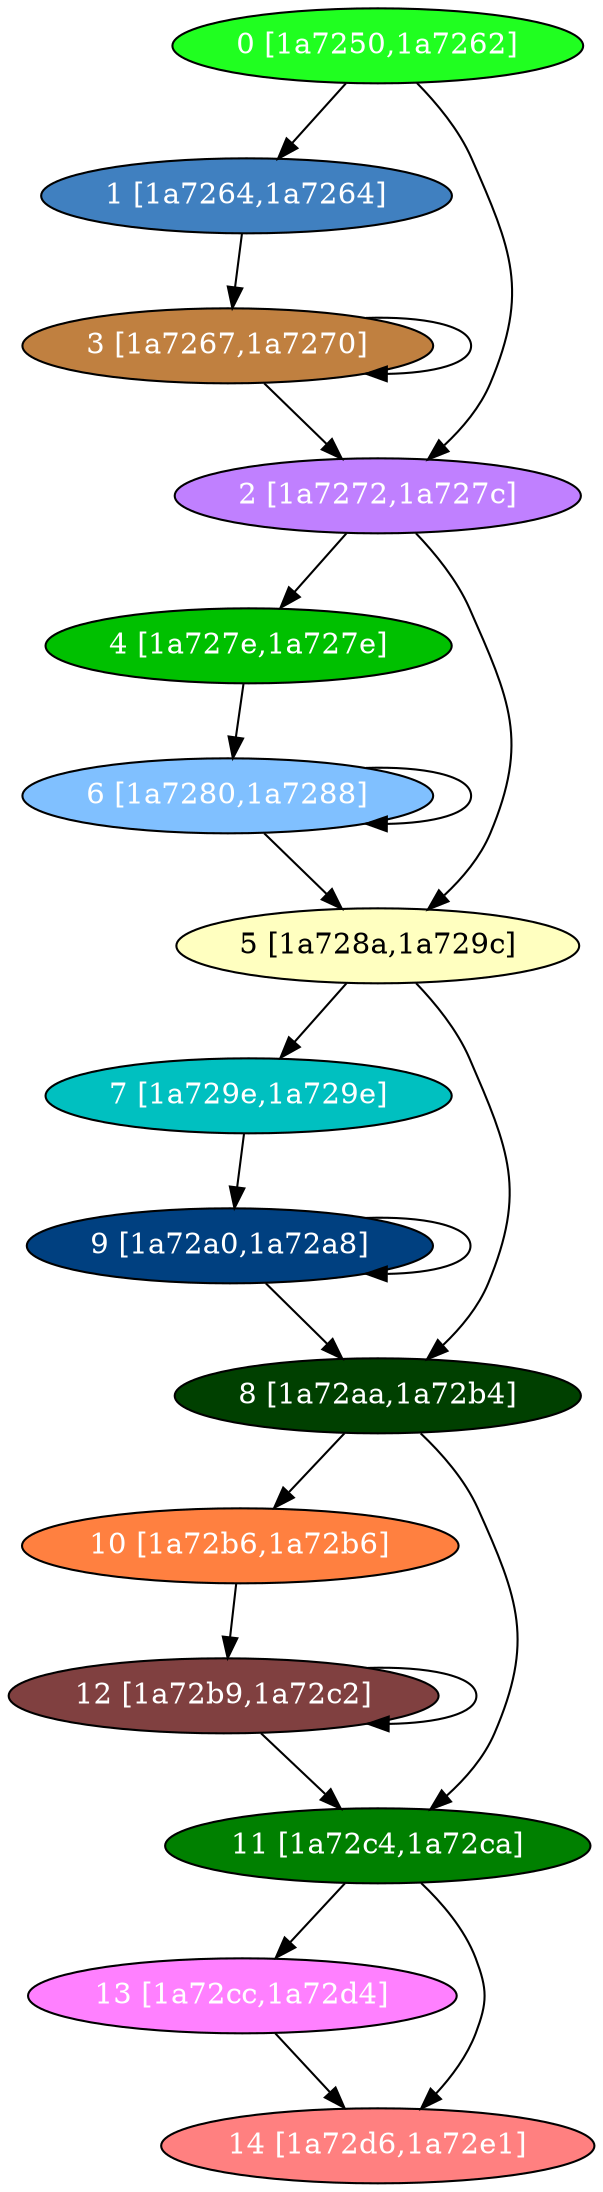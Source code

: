 diGraph libnss3{
	libnss3_0  [style=filled fillcolor="#20FF20" fontcolor="#ffffff" shape=oval label="0 [1a7250,1a7262]"]
	libnss3_1  [style=filled fillcolor="#4080C0" fontcolor="#ffffff" shape=oval label="1 [1a7264,1a7264]"]
	libnss3_2  [style=filled fillcolor="#C080FF" fontcolor="#ffffff" shape=oval label="2 [1a7272,1a727c]"]
	libnss3_3  [style=filled fillcolor="#C08040" fontcolor="#ffffff" shape=oval label="3 [1a7267,1a7270]"]
	libnss3_4  [style=filled fillcolor="#00C000" fontcolor="#ffffff" shape=oval label="4 [1a727e,1a727e]"]
	libnss3_5  [style=filled fillcolor="#FFFFC0" fontcolor="#000000" shape=oval label="5 [1a728a,1a729c]"]
	libnss3_6  [style=filled fillcolor="#80C0FF" fontcolor="#ffffff" shape=oval label="6 [1a7280,1a7288]"]
	libnss3_7  [style=filled fillcolor="#00C0C0" fontcolor="#ffffff" shape=oval label="7 [1a729e,1a729e]"]
	libnss3_8  [style=filled fillcolor="#004000" fontcolor="#ffffff" shape=oval label="8 [1a72aa,1a72b4]"]
	libnss3_9  [style=filled fillcolor="#004080" fontcolor="#ffffff" shape=oval label="9 [1a72a0,1a72a8]"]
	libnss3_a  [style=filled fillcolor="#FF8040" fontcolor="#ffffff" shape=oval label="10 [1a72b6,1a72b6]"]
	libnss3_b  [style=filled fillcolor="#008000" fontcolor="#ffffff" shape=oval label="11 [1a72c4,1a72ca]"]
	libnss3_c  [style=filled fillcolor="#804040" fontcolor="#ffffff" shape=oval label="12 [1a72b9,1a72c2]"]
	libnss3_d  [style=filled fillcolor="#FF80FF" fontcolor="#ffffff" shape=oval label="13 [1a72cc,1a72d4]"]
	libnss3_e  [style=filled fillcolor="#FF8080" fontcolor="#ffffff" shape=oval label="14 [1a72d6,1a72e1]"]

	libnss3_0 -> libnss3_1
	libnss3_0 -> libnss3_2
	libnss3_1 -> libnss3_3
	libnss3_2 -> libnss3_4
	libnss3_2 -> libnss3_5
	libnss3_3 -> libnss3_2
	libnss3_3 -> libnss3_3
	libnss3_4 -> libnss3_6
	libnss3_5 -> libnss3_7
	libnss3_5 -> libnss3_8
	libnss3_6 -> libnss3_5
	libnss3_6 -> libnss3_6
	libnss3_7 -> libnss3_9
	libnss3_8 -> libnss3_a
	libnss3_8 -> libnss3_b
	libnss3_9 -> libnss3_8
	libnss3_9 -> libnss3_9
	libnss3_a -> libnss3_c
	libnss3_b -> libnss3_d
	libnss3_b -> libnss3_e
	libnss3_c -> libnss3_b
	libnss3_c -> libnss3_c
	libnss3_d -> libnss3_e
}
